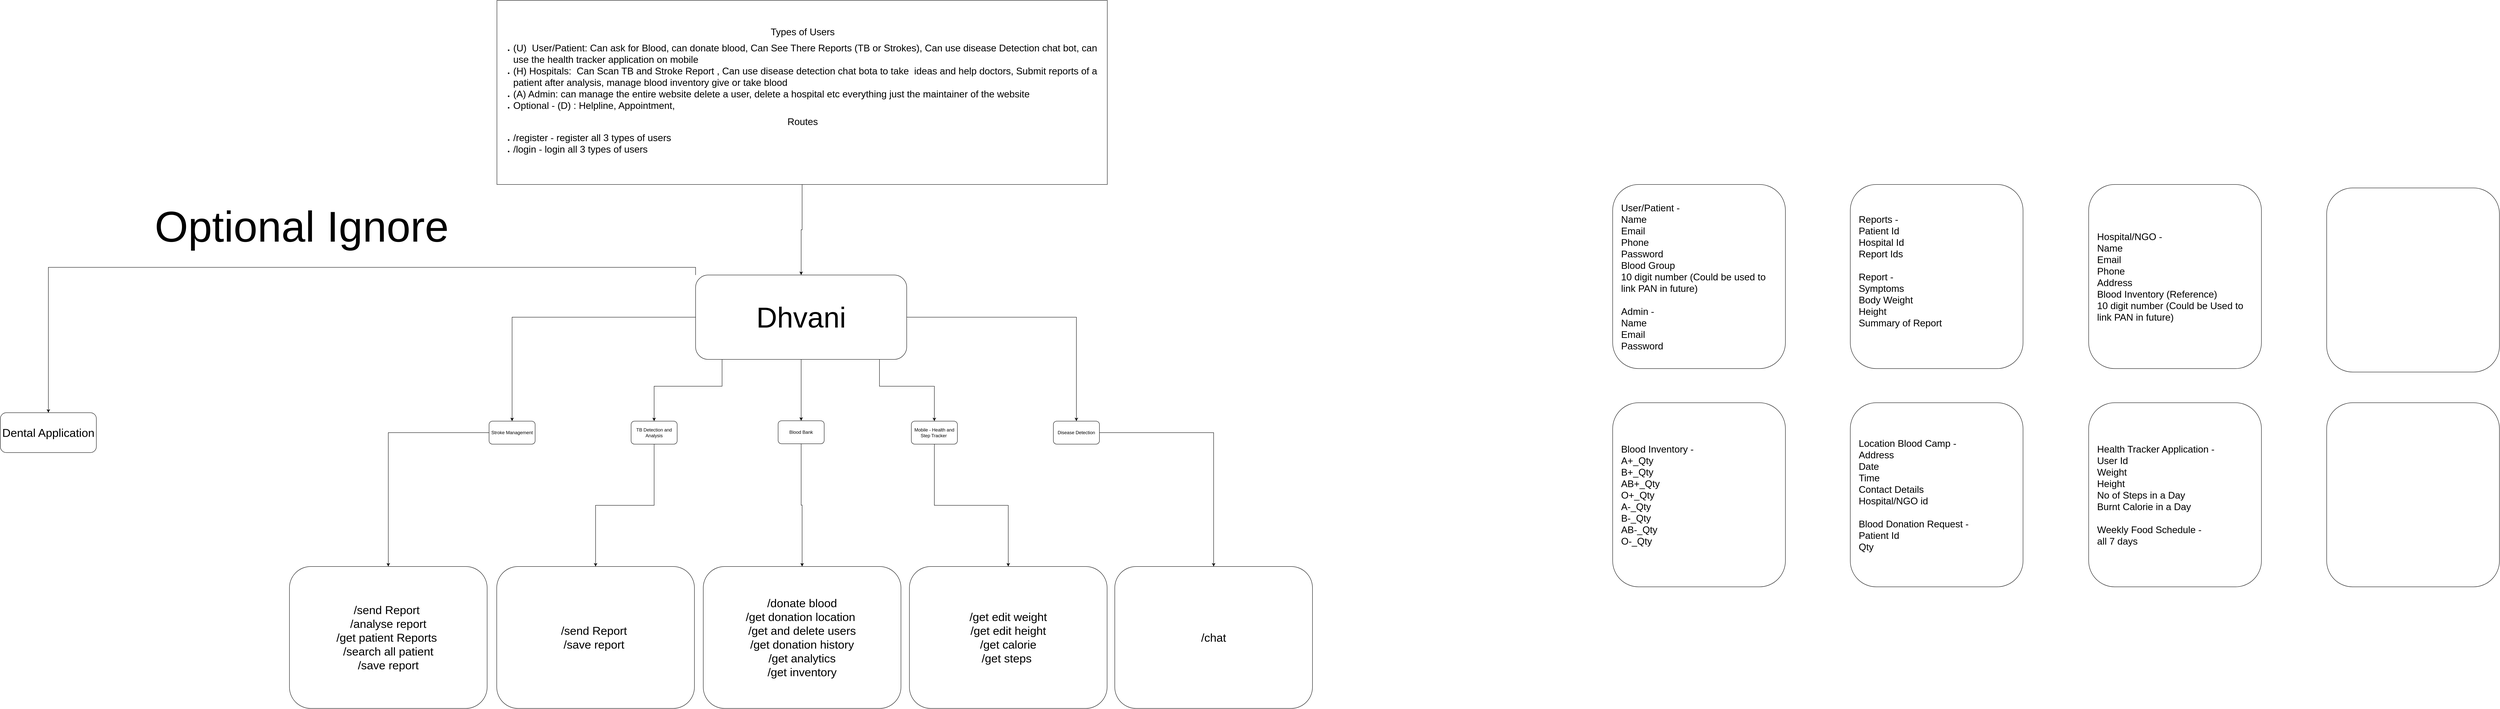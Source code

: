<mxfile version="26.2.14">
  <diagram name="Page-1" id="igVRPugG5Wv7NKmF727j">
    <mxGraphModel dx="5703" dy="2957" grid="1" gridSize="10" guides="1" tooltips="1" connect="1" arrows="1" fold="1" page="1" pageScale="1" pageWidth="850" pageHeight="1100" math="0" shadow="0">
      <root>
        <mxCell id="0" />
        <mxCell id="1" parent="0" />
        <mxCell id="WMlHvNs0hS5G-Wxw-1Gu-2" value="" style="edgeStyle=orthogonalEdgeStyle;rounded=0;orthogonalLoop=1;jettySize=auto;html=1;" parent="1" source="WMlHvNs0hS5G-Wxw-1Gu-6" target="WMlHvNs0hS5G-Wxw-1Gu-10" edge="1">
          <mxGeometry relative="1" as="geometry" />
        </mxCell>
        <mxCell id="WMlHvNs0hS5G-Wxw-1Gu-3" value="" style="edgeStyle=orthogonalEdgeStyle;rounded=0;orthogonalLoop=1;jettySize=auto;html=1;" parent="1" source="WMlHvNs0hS5G-Wxw-1Gu-6" target="WMlHvNs0hS5G-Wxw-1Gu-12" edge="1">
          <mxGeometry relative="1" as="geometry" />
        </mxCell>
        <mxCell id="WMlHvNs0hS5G-Wxw-1Gu-4" style="edgeStyle=orthogonalEdgeStyle;rounded=0;orthogonalLoop=1;jettySize=auto;html=1;" parent="1" source="WMlHvNs0hS5G-Wxw-1Gu-6" target="WMlHvNs0hS5G-Wxw-1Gu-14" edge="1">
          <mxGeometry relative="1" as="geometry">
            <mxPoint x="-467" y="80" as="targetPoint" />
            <Array as="points">
              <mxPoint x="-460" />
              <mxPoint x="-637" />
            </Array>
          </mxGeometry>
        </mxCell>
        <mxCell id="WMlHvNs0hS5G-Wxw-1Gu-5" style="edgeStyle=orthogonalEdgeStyle;rounded=0;orthogonalLoop=1;jettySize=auto;html=1;" parent="1" source="WMlHvNs0hS5G-Wxw-1Gu-6" target="WMlHvNs0hS5G-Wxw-1Gu-16" edge="1">
          <mxGeometry relative="1" as="geometry">
            <Array as="points">
              <mxPoint x="-50" />
              <mxPoint x="93" />
            </Array>
          </mxGeometry>
        </mxCell>
        <mxCell id="W3XtG6caccXuPEyk9hnB-5" style="edgeStyle=orthogonalEdgeStyle;rounded=0;orthogonalLoop=1;jettySize=auto;html=1;" edge="1" parent="1" source="WMlHvNs0hS5G-Wxw-1Gu-6" target="WMlHvNs0hS5G-Wxw-1Gu-8">
          <mxGeometry relative="1" as="geometry" />
        </mxCell>
        <mxCell id="W3XtG6caccXuPEyk9hnB-8" style="edgeStyle=orthogonalEdgeStyle;rounded=0;orthogonalLoop=1;jettySize=auto;html=1;exitX=0;exitY=0;exitDx=0;exitDy=0;entryX=0.5;entryY=0;entryDx=0;entryDy=0;" edge="1" parent="1" source="WMlHvNs0hS5G-Wxw-1Gu-6" target="W3XtG6caccXuPEyk9hnB-9">
          <mxGeometry relative="1" as="geometry">
            <mxPoint x="-2190" y="390" as="targetPoint" />
          </mxGeometry>
        </mxCell>
        <mxCell id="WMlHvNs0hS5G-Wxw-1Gu-6" value="&lt;font style=&quot;font-size: 75px;&quot;&gt;Dhvani&lt;/font&gt;" style="rounded=1;whiteSpace=wrap;html=1;" parent="1" vertex="1">
          <mxGeometry x="-529" y="-290" width="550" height="220" as="geometry" />
        </mxCell>
        <mxCell id="WMlHvNs0hS5G-Wxw-1Gu-7" style="edgeStyle=orthogonalEdgeStyle;rounded=0;orthogonalLoop=1;jettySize=auto;html=1;" parent="1" source="WMlHvNs0hS5G-Wxw-1Gu-8" target="WMlHvNs0hS5G-Wxw-1Gu-29" edge="1">
          <mxGeometry relative="1" as="geometry" />
        </mxCell>
        <mxCell id="WMlHvNs0hS5G-Wxw-1Gu-8" value="Blood Bank" style="whiteSpace=wrap;html=1;rounded=1;" parent="1" vertex="1">
          <mxGeometry x="-314" y="90" width="120" height="60" as="geometry" />
        </mxCell>
        <mxCell id="WMlHvNs0hS5G-Wxw-1Gu-9" style="edgeStyle=orthogonalEdgeStyle;rounded=0;orthogonalLoop=1;jettySize=auto;html=1;entryX=0.5;entryY=0;entryDx=0;entryDy=0;" parent="1" source="WMlHvNs0hS5G-Wxw-1Gu-10" target="WMlHvNs0hS5G-Wxw-1Gu-27" edge="1">
          <mxGeometry relative="1" as="geometry" />
        </mxCell>
        <mxCell id="WMlHvNs0hS5G-Wxw-1Gu-10" value="Stroke Management" style="rounded=1;whiteSpace=wrap;html=1;" parent="1" vertex="1">
          <mxGeometry x="-1067" y="91" width="120" height="60" as="geometry" />
        </mxCell>
        <mxCell id="WMlHvNs0hS5G-Wxw-1Gu-11" style="edgeStyle=orthogonalEdgeStyle;rounded=0;orthogonalLoop=1;jettySize=auto;html=1;exitX=1;exitY=0.5;exitDx=0;exitDy=0;entryX=0.5;entryY=0;entryDx=0;entryDy=0;" parent="1" source="WMlHvNs0hS5G-Wxw-1Gu-12" target="WMlHvNs0hS5G-Wxw-1Gu-31" edge="1">
          <mxGeometry relative="1" as="geometry" />
        </mxCell>
        <mxCell id="WMlHvNs0hS5G-Wxw-1Gu-12" value="Disease Detection" style="whiteSpace=wrap;html=1;rounded=1;" parent="1" vertex="1">
          <mxGeometry x="403" y="91" width="120" height="60" as="geometry" />
        </mxCell>
        <mxCell id="WMlHvNs0hS5G-Wxw-1Gu-13" value="" style="edgeStyle=orthogonalEdgeStyle;rounded=0;orthogonalLoop=1;jettySize=auto;html=1;" parent="1" source="WMlHvNs0hS5G-Wxw-1Gu-14" target="WMlHvNs0hS5G-Wxw-1Gu-28" edge="1">
          <mxGeometry relative="1" as="geometry" />
        </mxCell>
        <mxCell id="WMlHvNs0hS5G-Wxw-1Gu-14" value="TB Detection and Analysis" style="rounded=1;whiteSpace=wrap;html=1;" parent="1" vertex="1">
          <mxGeometry x="-697" y="91" width="120" height="60" as="geometry" />
        </mxCell>
        <mxCell id="WMlHvNs0hS5G-Wxw-1Gu-15" style="edgeStyle=orthogonalEdgeStyle;rounded=0;orthogonalLoop=1;jettySize=auto;html=1;" parent="1" source="WMlHvNs0hS5G-Wxw-1Gu-16" target="WMlHvNs0hS5G-Wxw-1Gu-30" edge="1">
          <mxGeometry relative="1" as="geometry" />
        </mxCell>
        <mxCell id="WMlHvNs0hS5G-Wxw-1Gu-16" value="Mobile - Health and Step Tracker&amp;nbsp;" style="rounded=1;whiteSpace=wrap;html=1;" parent="1" vertex="1">
          <mxGeometry x="33" y="91" width="120" height="60" as="geometry" />
        </mxCell>
        <mxCell id="WMlHvNs0hS5G-Wxw-1Gu-17" style="edgeStyle=orthogonalEdgeStyle;rounded=0;orthogonalLoop=1;jettySize=auto;html=1;" parent="1" source="WMlHvNs0hS5G-Wxw-1Gu-18" target="WMlHvNs0hS5G-Wxw-1Gu-6" edge="1">
          <mxGeometry relative="1" as="geometry" />
        </mxCell>
        <mxCell id="WMlHvNs0hS5G-Wxw-1Gu-18" value="&lt;div style=&quot;text-align: center;&quot;&gt;&lt;span style=&quot;font-size: 25px; background-color: transparent; color: light-dark(rgb(0, 0, 0), rgb(255, 255, 255));&quot;&gt;Types of Users&lt;/span&gt;&lt;/div&gt;&lt;div style=&quot;&quot;&gt;&lt;ul&gt;&lt;li&gt;&lt;font style=&quot;font-size: 25px;&quot;&gt;&lt;span style=&quot;background-color: transparent; color: light-dark(rgb(0, 0, 0), rgb(255, 255, 255));&quot;&gt;&lt;font style=&quot;&quot;&gt;(U)&amp;nbsp; User/Patient: Can ask for Blood, can donate blood, Can See There Reports (TB or Strokes), Can use disease Detection chat bot,&lt;/font&gt;&lt;/span&gt;&amp;nbsp;can use the health tracker application on mobile&lt;/font&gt;&lt;/li&gt;&lt;li&gt;&lt;span style=&quot;background-color: transparent; color: light-dark(rgb(0, 0, 0), rgb(255, 255, 255));&quot;&gt;&lt;font style=&quot;font-size: 25px;&quot;&gt;(H) Hospitals:&amp;nbsp; Can Scan TB and Stroke Report , Can use disease detection chat bota to take&amp;nbsp; ideas and help doctors, Submit reports of a patient after analysis, manage blood inventory give or take blood&amp;nbsp;&lt;/font&gt;&lt;/span&gt;&lt;/li&gt;&lt;li style=&quot;&quot;&gt;&lt;span style=&quot;background-color: transparent; color: light-dark(rgb(0, 0, 0), rgb(255, 255, 255));&quot;&gt;&lt;font style=&quot;font-size: 25px;&quot;&gt;(A) Admin: can manage the entire website delete a user, delete a hospital etc everything just the maintainer of the website&lt;/font&gt;&lt;/span&gt;&lt;/li&gt;&lt;li style=&quot;&quot;&gt;&lt;span style=&quot;background-color: transparent; color: light-dark(rgb(0, 0, 0), rgb(255, 255, 255));&quot;&gt;&lt;font style=&quot;font-size: 25px;&quot;&gt;Optional - (D) : Helpline, Appointment,&amp;nbsp;&lt;/font&gt;&lt;/span&gt;&lt;/li&gt;&lt;/ul&gt;&lt;div style=&quot;text-align: center;&quot;&gt;&lt;span style=&quot;font-size: 25px;&quot;&gt;Routes&lt;/span&gt;&lt;/div&gt;&lt;ul&gt;&lt;li&gt;&lt;span style=&quot;font-size: 25px;&quot;&gt;/register - register all 3 types of users&amp;nbsp;&lt;/span&gt;&lt;/li&gt;&lt;li&gt;&lt;span style=&quot;font-size: 25px;&quot;&gt;/login - login all 3 types of users&lt;/span&gt;&lt;/li&gt;&lt;/ul&gt;&lt;/div&gt;" style="rounded=0;whiteSpace=wrap;html=1;align=left;" parent="1" vertex="1">
          <mxGeometry x="-1046.5" y="-1006" width="1590" height="480" as="geometry" />
        </mxCell>
        <mxCell id="WMlHvNs0hS5G-Wxw-1Gu-19" value="User/Patient -&#xa;Name&#xa;Email&#xa;Phone&#xa;Password&#xa;Blood Group&#xa;10 digit number (Could be used to link PAN in future) &#xa;&#xa;Admin - &#xa;Name &#xa;Email&#xa;Password " style="rounded=1;whiteSpace=wrap;align=left;fontSize=25;flipV=1;flipH=1;spacingTop=10;spacing=12;spacingBottom=10;spacingLeft=10;spacingRight=10;" parent="1" vertex="1">
          <mxGeometry x="1860" y="-526" width="450" height="480" as="geometry" />
        </mxCell>
        <mxCell id="WMlHvNs0hS5G-Wxw-1Gu-20" value="Location Blood Camp -&#xa;Address &#xa;Date &#xa;Time &#xa;Contact Details&#xa;Hospital/NGO id&#xa;&#xa;Blood Donation Request -&#xa;Patient Id&#xa;Qty" style="rounded=1;whiteSpace=wrap;align=left;fontSize=25;flipV=1;flipH=1;spacingTop=10;spacing=12;spacingBottom=10;spacingLeft=10;spacingRight=10;" parent="1" vertex="1">
          <mxGeometry x="2479" y="43" width="450" height="480" as="geometry" />
        </mxCell>
        <mxCell id="WMlHvNs0hS5G-Wxw-1Gu-21" value="Hospital/NGO -&#xa;Name &#xa;Email &#xa;Phone &#xa;Address&#xa;Blood Inventory (Reference)&#xa;10 digit number (Could be Used to link PAN in future)" style="rounded=1;whiteSpace=wrap;align=left;fontSize=25;flipV=1;flipH=1;spacingTop=10;spacing=12;spacingBottom=10;spacingLeft=10;spacingRight=10;" parent="1" vertex="1">
          <mxGeometry x="3100" y="-526" width="450" height="480" as="geometry" />
        </mxCell>
        <mxCell id="WMlHvNs0hS5G-Wxw-1Gu-22" value="Reports -&#xa;Patient Id&#xa;Hospital Id &#xa;Report Ids&#xa;&#xa;Report - &#xa;Symptoms &#xa;Body Weight &#xa;Height &#xa;Summary of Report&#xa;" style="rounded=1;whiteSpace=wrap;align=left;fontSize=25;flipV=1;flipH=1;spacingTop=10;spacing=12;spacingBottom=10;spacingLeft=10;spacingRight=10;" parent="1" vertex="1">
          <mxGeometry x="2479" y="-526" width="450" height="480" as="geometry" />
        </mxCell>
        <mxCell id="WMlHvNs0hS5G-Wxw-1Gu-23" value="Blood Inventory -&#xa;A+_Qty&#xa;B+_Qty&#xa;AB+_Qty&#xa;O+_Qty&#xa;A-_Qty&#xa;B-_Qty&#xa;AB-_Qty&#xa;O-_Qty" style="rounded=1;whiteSpace=wrap;align=left;fontSize=25;flipV=1;flipH=1;spacingTop=10;spacing=12;spacingBottom=10;spacingLeft=10;spacingRight=10;" parent="1" vertex="1">
          <mxGeometry x="1860" y="43" width="450" height="480" as="geometry" />
        </mxCell>
        <mxCell id="WMlHvNs0hS5G-Wxw-1Gu-24" value="Health Tracker Application -&#xa;User Id &#xa;Weight &#xa;Height &#xa;No of Steps in a Day&#xa;Burnt Calorie in a Day &#xa;&#xa;Weekly Food Schedule -&#xa;all 7 days " style="rounded=1;whiteSpace=wrap;align=left;fontSize=25;flipV=1;flipH=1;spacingTop=10;spacing=12;spacingBottom=10;spacingLeft=10;spacingRight=10;" parent="1" vertex="1">
          <mxGeometry x="3100" y="43" width="450" height="480" as="geometry" />
        </mxCell>
        <mxCell id="WMlHvNs0hS5G-Wxw-1Gu-25" value="" style="rounded=1;whiteSpace=wrap;align=left;fontSize=25;flipV=1;flipH=1;spacingTop=10;spacing=12;spacingBottom=10;spacingLeft=10;spacingRight=10;" parent="1" vertex="1">
          <mxGeometry x="3720" y="-517" width="450" height="480" as="geometry" />
        </mxCell>
        <mxCell id="WMlHvNs0hS5G-Wxw-1Gu-26" value="" style="rounded=1;whiteSpace=wrap;align=left;fontSize=25;flipV=1;flipH=1;spacingTop=10;spacing=12;spacingBottom=10;spacingLeft=10;spacingRight=10;" parent="1" vertex="1">
          <mxGeometry x="3720" y="43" width="450" height="480" as="geometry" />
        </mxCell>
        <mxCell id="WMlHvNs0hS5G-Wxw-1Gu-27" value="/send Report&amp;nbsp;&lt;div&gt;&amp;nbsp;/analyse report&amp;nbsp;&lt;/div&gt;&lt;div&gt;/get patient Reports&amp;nbsp;&lt;/div&gt;&lt;div&gt;/search all patient&lt;/div&gt;&lt;div&gt;/save report&lt;/div&gt;" style="rounded=1;whiteSpace=wrap;html=1;fontSize=30;" parent="1" vertex="1">
          <mxGeometry x="-1587" y="470" width="515" height="370" as="geometry" />
        </mxCell>
        <mxCell id="WMlHvNs0hS5G-Wxw-1Gu-28" value="&lt;div&gt;&lt;span style=&quot;font-size: 30px;&quot;&gt;/send Report&amp;nbsp;&lt;/span&gt;&lt;/div&gt;&lt;div&gt;&lt;span style=&quot;font-size: 30px;&quot;&gt;/save report&amp;nbsp;&lt;/span&gt;&lt;/div&gt;" style="whiteSpace=wrap;html=1;rounded=1;" parent="1" vertex="1">
          <mxGeometry x="-1047" y="470" width="515" height="370" as="geometry" />
        </mxCell>
        <mxCell id="WMlHvNs0hS5G-Wxw-1Gu-29" value="&lt;div&gt;&lt;span style=&quot;font-size: 30px; background-color: transparent; color: light-dark(rgb(0, 0, 0), rgb(255, 255, 255));&quot;&gt;/donate blood&lt;/span&gt;&lt;/div&gt;&lt;div&gt;&lt;span style=&quot;font-size: 30px;&quot;&gt;/get donation location&amp;nbsp;&lt;/span&gt;&lt;/div&gt;&lt;div&gt;&lt;span style=&quot;font-size: 30px;&quot;&gt;/get and delete users&lt;/span&gt;&lt;/div&gt;&lt;div&gt;&lt;span style=&quot;font-size: 30px;&quot;&gt;/get donation history&lt;/span&gt;&lt;/div&gt;&lt;div&gt;&lt;span style=&quot;font-size: 30px;&quot;&gt;/get analytics&lt;/span&gt;&lt;/div&gt;&lt;div&gt;&lt;span style=&quot;font-size: 30px;&quot;&gt;/get inventory&lt;/span&gt;&lt;/div&gt;" style="whiteSpace=wrap;html=1;rounded=1;" parent="1" vertex="1">
          <mxGeometry x="-509" y="470" width="515" height="370" as="geometry" />
        </mxCell>
        <mxCell id="WMlHvNs0hS5G-Wxw-1Gu-30" value="&lt;span style=&quot;font-size: 30px;&quot;&gt;/get edit weight&lt;/span&gt;&lt;div&gt;&lt;span style=&quot;font-size: 30px;&quot;&gt;/get edit height&lt;/span&gt;&lt;/div&gt;&lt;div&gt;&lt;span style=&quot;font-size: 30px;&quot;&gt;/get calorie&lt;/span&gt;&lt;/div&gt;&lt;div&gt;&lt;span style=&quot;font-size: 30px;&quot;&gt;/get steps&amp;nbsp;&lt;/span&gt;&lt;/div&gt;" style="whiteSpace=wrap;html=1;rounded=1;" parent="1" vertex="1">
          <mxGeometry x="28" y="470" width="515" height="370" as="geometry" />
        </mxCell>
        <mxCell id="WMlHvNs0hS5G-Wxw-1Gu-31" value="&lt;div&gt;&lt;span style=&quot;font-size: 30px;&quot;&gt;/chat&lt;/span&gt;&lt;/div&gt;" style="whiteSpace=wrap;html=1;rounded=1;" parent="1" vertex="1">
          <mxGeometry x="563" y="470" width="515" height="370" as="geometry" />
        </mxCell>
        <mxCell id="W3XtG6caccXuPEyk9hnB-9" value="Dental Application" style="rounded=1;whiteSpace=wrap;html=1;fontSize=30;" vertex="1" parent="1">
          <mxGeometry x="-2340" y="69" width="250" height="104" as="geometry" />
        </mxCell>
        <mxCell id="W3XtG6caccXuPEyk9hnB-10" value="&lt;font style=&quot;font-size: 112px;&quot;&gt;Optional Ignore&amp;nbsp;&lt;/font&gt;" style="text;html=1;align=center;verticalAlign=middle;resizable=0;points=[];autosize=1;strokeColor=none;fillColor=none;" vertex="1" parent="1">
          <mxGeometry x="-1920" y="-490" width="760" height="150" as="geometry" />
        </mxCell>
      </root>
    </mxGraphModel>
  </diagram>
</mxfile>
